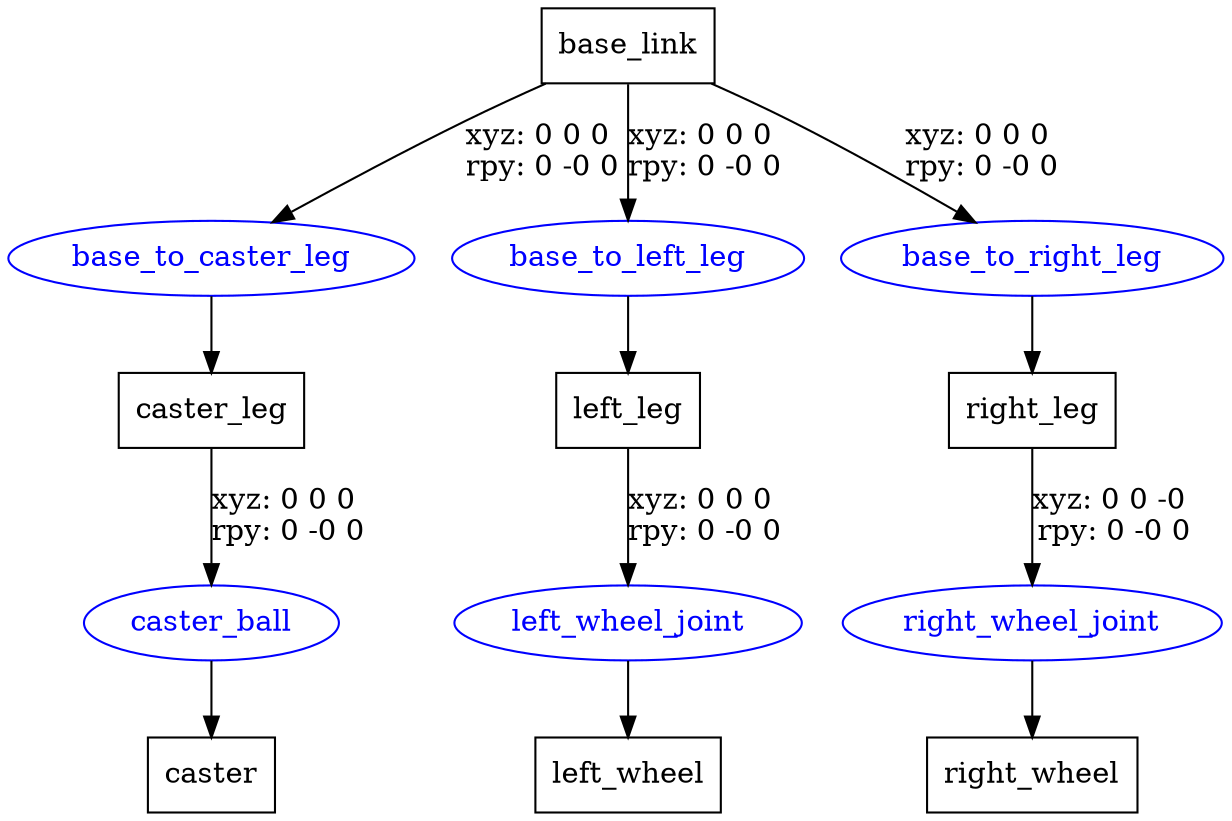 digraph G {
node [shape=box];
"base_link" [label="base_link"];
"caster_leg" [label="caster_leg"];
"caster" [label="caster"];
"left_leg" [label="left_leg"];
"left_wheel" [label="left_wheel"];
"right_leg" [label="right_leg"];
"right_wheel" [label="right_wheel"];
node [shape=ellipse, color=blue, fontcolor=blue];
"base_link" -> "base_to_caster_leg" [label="xyz: 0 0 0 \nrpy: 0 -0 0"]
"base_to_caster_leg" -> "caster_leg"
"caster_leg" -> "caster_ball" [label="xyz: 0 0 0 \nrpy: 0 -0 0"]
"caster_ball" -> "caster"
"base_link" -> "base_to_left_leg" [label="xyz: 0 0 0 \nrpy: 0 -0 0"]
"base_to_left_leg" -> "left_leg"
"left_leg" -> "left_wheel_joint" [label="xyz: 0 0 0 \nrpy: 0 -0 0"]
"left_wheel_joint" -> "left_wheel"
"base_link" -> "base_to_right_leg" [label="xyz: 0 0 0 \nrpy: 0 -0 0"]
"base_to_right_leg" -> "right_leg"
"right_leg" -> "right_wheel_joint" [label="xyz: 0 0 -0 \nrpy: 0 -0 0"]
"right_wheel_joint" -> "right_wheel"
}

